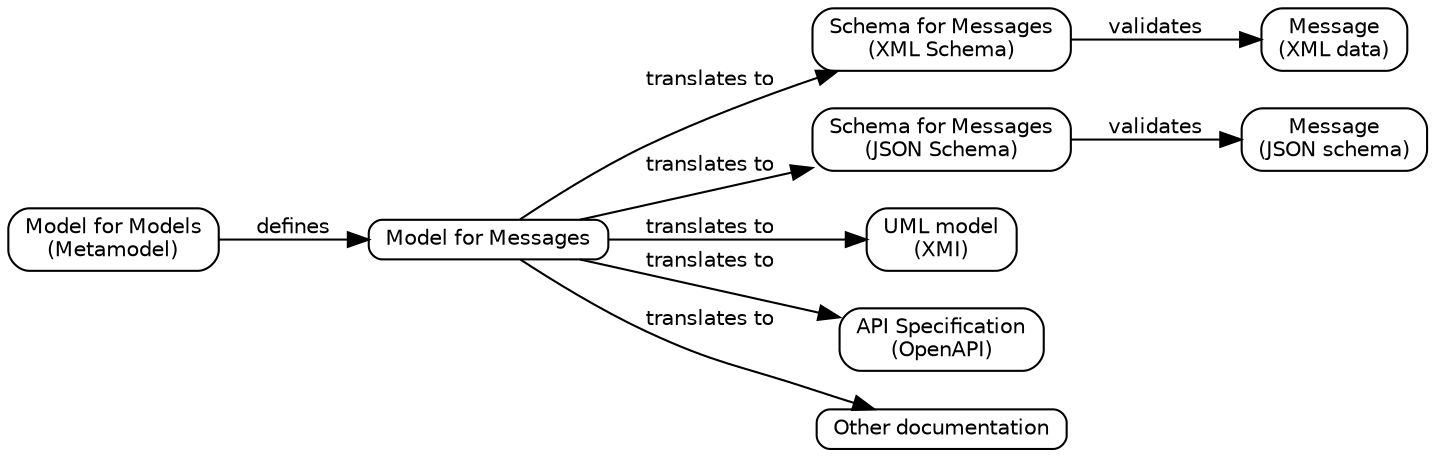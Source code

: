 digraph G {
  layout = dot;
  edge [fontname = "Helvetica", fontsize = 10, dir = forward];
  node [fontname = "Helvetica", fontsize = 10, width = 0, height = 0, label="\N\l"];
  rankdir = LR;

  node [shape=box, style=rounded];

  { rank = same;
  message_xml [label="Message\n(XML data)"];
  message_json [label="Message\n(JSON schema)"];
  }
  
  { rank = same;
  schema_xsd [label="Schema for Messages\n(XML Schema)"];
  schema_json [label="Schema for Messages\n(JSON Schema)"];
  uml_model [label="UML model\n(XMI)"];
  api_spec [label="API Specification\n(OpenAPI)"];
  docs [label="Other documentation"];

  }
  
  schema_xsd -> message_xml [label="validates"];
  schema_json -> message_json [label="validates"];

  model [label="Model for Messages\n"];
  model -> { schema_xsd schema_json uml_model api_spec docs }  [label="translates to"];

  metamodel [label="Model for Models\n(Metamodel)"];
  metamodel -> model [label="defines"];

}
